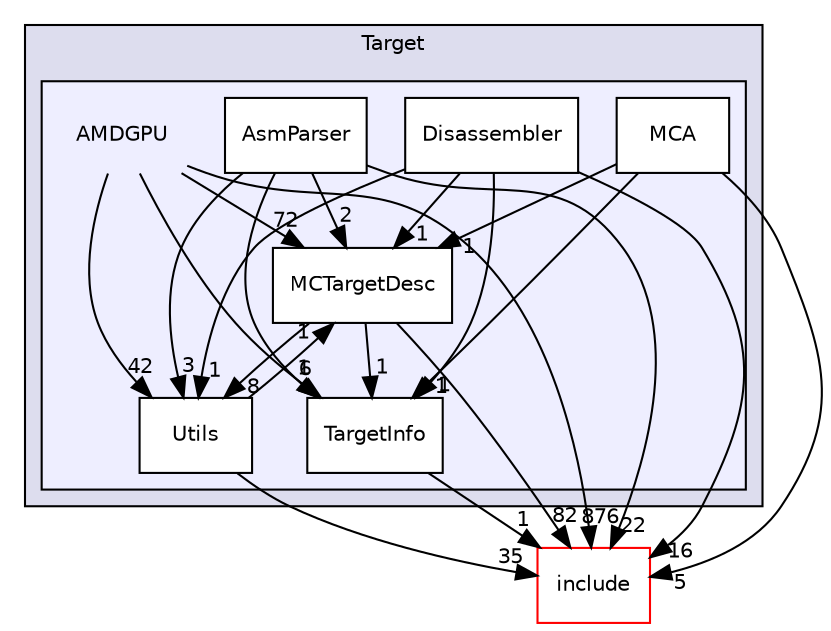 digraph "lib/Target/AMDGPU" {
  bgcolor=transparent;
  compound=true
  node [ fontsize="10", fontname="Helvetica"];
  edge [ labelfontsize="10", labelfontname="Helvetica"];
  subgraph clusterdir_794e483eb1cc7921d35fd149d9cc325b {
    graph [ bgcolor="#ddddee", pencolor="black", label="Target" fontname="Helvetica", fontsize="10", URL="dir_794e483eb1cc7921d35fd149d9cc325b.html"]
  subgraph clusterdir_447ce995d6e35417de5ec3060e97c93e {
    graph [ bgcolor="#eeeeff", pencolor="black", label="" URL="dir_447ce995d6e35417de5ec3060e97c93e.html"];
    dir_447ce995d6e35417de5ec3060e97c93e [shape=plaintext label="AMDGPU"];
    dir_85a100ef039c3f4c9003c4e03ed24421 [shape=box label="AsmParser" color="black" fillcolor="white" style="filled" URL="dir_85a100ef039c3f4c9003c4e03ed24421.html"];
    dir_aecf830508d23262985d43a7b64360cb [shape=box label="Disassembler" color="black" fillcolor="white" style="filled" URL="dir_aecf830508d23262985d43a7b64360cb.html"];
    dir_a38c21fc135969bdd6d4286f2bcb9e32 [shape=box label="MCA" color="black" fillcolor="white" style="filled" URL="dir_a38c21fc135969bdd6d4286f2bcb9e32.html"];
    dir_11079433822a7eb4461df62ee7457777 [shape=box label="MCTargetDesc" color="black" fillcolor="white" style="filled" URL="dir_11079433822a7eb4461df62ee7457777.html"];
    dir_c9171f2c0f5e8c5077bd9fc5c6f70647 [shape=box label="TargetInfo" color="black" fillcolor="white" style="filled" URL="dir_c9171f2c0f5e8c5077bd9fc5c6f70647.html"];
    dir_234f42f82b76b03f6101df18c668b2d0 [shape=box label="Utils" color="black" fillcolor="white" style="filled" URL="dir_234f42f82b76b03f6101df18c668b2d0.html"];
  }
  }
  dir_d44c64559bbebec7f509842c48db8b23 [shape=box label="include" color="red" URL="dir_d44c64559bbebec7f509842c48db8b23.html"];
  dir_234f42f82b76b03f6101df18c668b2d0->dir_11079433822a7eb4461df62ee7457777 [headlabel="1", labeldistance=1.5 headhref="dir_000107_000105.html"];
  dir_234f42f82b76b03f6101df18c668b2d0->dir_d44c64559bbebec7f509842c48db8b23 [headlabel="35", labeldistance=1.5 headhref="dir_000107_000001.html"];
  dir_c9171f2c0f5e8c5077bd9fc5c6f70647->dir_d44c64559bbebec7f509842c48db8b23 [headlabel="1", labeldistance=1.5 headhref="dir_000106_000001.html"];
  dir_85a100ef039c3f4c9003c4e03ed24421->dir_234f42f82b76b03f6101df18c668b2d0 [headlabel="3", labeldistance=1.5 headhref="dir_000102_000107.html"];
  dir_85a100ef039c3f4c9003c4e03ed24421->dir_c9171f2c0f5e8c5077bd9fc5c6f70647 [headlabel="1", labeldistance=1.5 headhref="dir_000102_000106.html"];
  dir_85a100ef039c3f4c9003c4e03ed24421->dir_11079433822a7eb4461df62ee7457777 [headlabel="2", labeldistance=1.5 headhref="dir_000102_000105.html"];
  dir_85a100ef039c3f4c9003c4e03ed24421->dir_d44c64559bbebec7f509842c48db8b23 [headlabel="22", labeldistance=1.5 headhref="dir_000102_000001.html"];
  dir_aecf830508d23262985d43a7b64360cb->dir_234f42f82b76b03f6101df18c668b2d0 [headlabel="1", labeldistance=1.5 headhref="dir_000103_000107.html"];
  dir_aecf830508d23262985d43a7b64360cb->dir_c9171f2c0f5e8c5077bd9fc5c6f70647 [headlabel="1", labeldistance=1.5 headhref="dir_000103_000106.html"];
  dir_aecf830508d23262985d43a7b64360cb->dir_11079433822a7eb4461df62ee7457777 [headlabel="1", labeldistance=1.5 headhref="dir_000103_000105.html"];
  dir_aecf830508d23262985d43a7b64360cb->dir_d44c64559bbebec7f509842c48db8b23 [headlabel="16", labeldistance=1.5 headhref="dir_000103_000001.html"];
  dir_11079433822a7eb4461df62ee7457777->dir_234f42f82b76b03f6101df18c668b2d0 [headlabel="8", labeldistance=1.5 headhref="dir_000105_000107.html"];
  dir_11079433822a7eb4461df62ee7457777->dir_c9171f2c0f5e8c5077bd9fc5c6f70647 [headlabel="1", labeldistance=1.5 headhref="dir_000105_000106.html"];
  dir_11079433822a7eb4461df62ee7457777->dir_d44c64559bbebec7f509842c48db8b23 [headlabel="82", labeldistance=1.5 headhref="dir_000105_000001.html"];
  dir_a38c21fc135969bdd6d4286f2bcb9e32->dir_c9171f2c0f5e8c5077bd9fc5c6f70647 [headlabel="1", labeldistance=1.5 headhref="dir_000104_000106.html"];
  dir_a38c21fc135969bdd6d4286f2bcb9e32->dir_11079433822a7eb4461df62ee7457777 [headlabel="1", labeldistance=1.5 headhref="dir_000104_000105.html"];
  dir_a38c21fc135969bdd6d4286f2bcb9e32->dir_d44c64559bbebec7f509842c48db8b23 [headlabel="5", labeldistance=1.5 headhref="dir_000104_000001.html"];
  dir_447ce995d6e35417de5ec3060e97c93e->dir_234f42f82b76b03f6101df18c668b2d0 [headlabel="42", labeldistance=1.5 headhref="dir_000101_000107.html"];
  dir_447ce995d6e35417de5ec3060e97c93e->dir_c9171f2c0f5e8c5077bd9fc5c6f70647 [headlabel="6", labeldistance=1.5 headhref="dir_000101_000106.html"];
  dir_447ce995d6e35417de5ec3060e97c93e->dir_11079433822a7eb4461df62ee7457777 [headlabel="72", labeldistance=1.5 headhref="dir_000101_000105.html"];
  dir_447ce995d6e35417de5ec3060e97c93e->dir_d44c64559bbebec7f509842c48db8b23 [headlabel="876", labeldistance=1.5 headhref="dir_000101_000001.html"];
}
